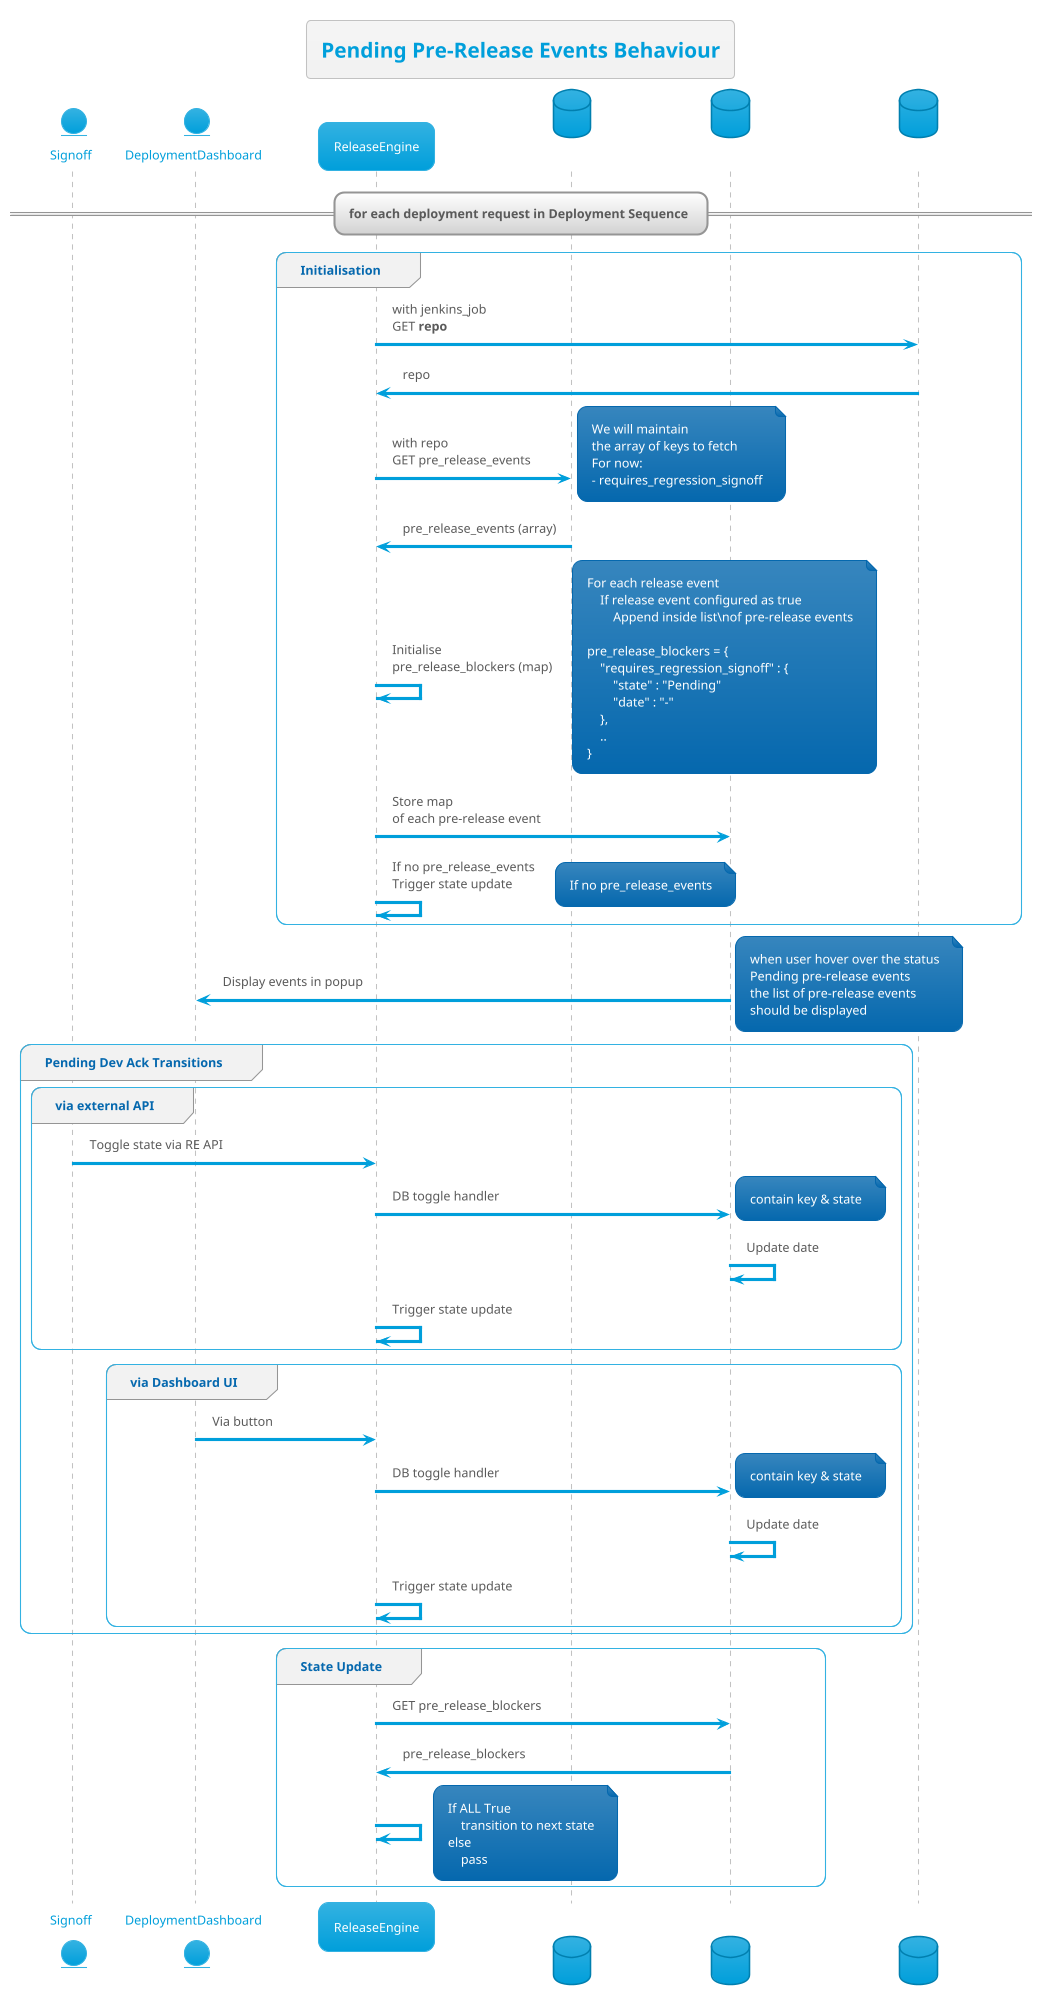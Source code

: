 @startuml
!theme bluegray
skinparam FooterFontColor black

entity Signoff as Signoff
entity DeploymentDashboard as DD
participant ReleaseEngine as RE
database gitlab_project_tab as gitDB
database deployment_request_tab as deploymentDB
database deployment_ack_config_tab as ackDB

title Pending Pre-Release Events Behaviour

== for each deployment request in Deployment Sequence ==
group Initialisation
    RE -> ackDB : with jenkins_job\nGET <b>repo
    ackDB -> RE : repo
    
    RE -> gitDB : with repo\nGET pre_release_events
    note right
        We will maintain 
        the array of keys to fetch
        For now:
        - requires_regression_signoff
    end note

    gitDB -> RE : pre_release_events (array)

    RE -> RE : Initialise\npre_release_blockers (map)
    note right
        For each release event
            If release event configured as true
                Append inside list\nof pre-release events
        
        pre_release_blockers = {
            "requires_regression_signoff" : {
                "state" : "Pending"
                "date" : "-"
            },
            ..
        }
    end note

    RE -> deploymentDB: Store map\nof each pre-release event

    RE -> RE : If no pre_release_events\nTrigger state update
    note right
        If no pre_release_events
    end note

end group

    deploymentDB -> DD : Display events in popup
    note right
        when user hover over the status
        Pending pre-release events
        the list of pre-release events 
        should be displayed
    end note


group Pending Dev Ack Transitions
    group via external API
        Signoff -> RE : Toggle state via RE API
        RE -> deploymentDB : DB toggle handler
        note right
            contain key & state
        end note
        deploymentDB -> deploymentDB : Update date
        RE -> RE : Trigger state update
    end group
    group via Dashboard UI
        DD -> RE : Via button
        RE -> deploymentDB : DB toggle handler
        note right
            contain key & state
        end note
        deploymentDB -> deploymentDB : Update date
        RE -> RE : Trigger state update
    end group
end group

group State Update
    RE -> deploymentDB : GET pre_release_blockers
    deploymentDB -> RE : pre_release_blockers

    RE -> RE
    note right
        If ALL True
            transition to next state
        else
            pass
    end note
end group

' (*) --> [Enter State] Initialisation

' --> Get row's repo path
' --> [with repo path] Get config data for required events

@enduml
